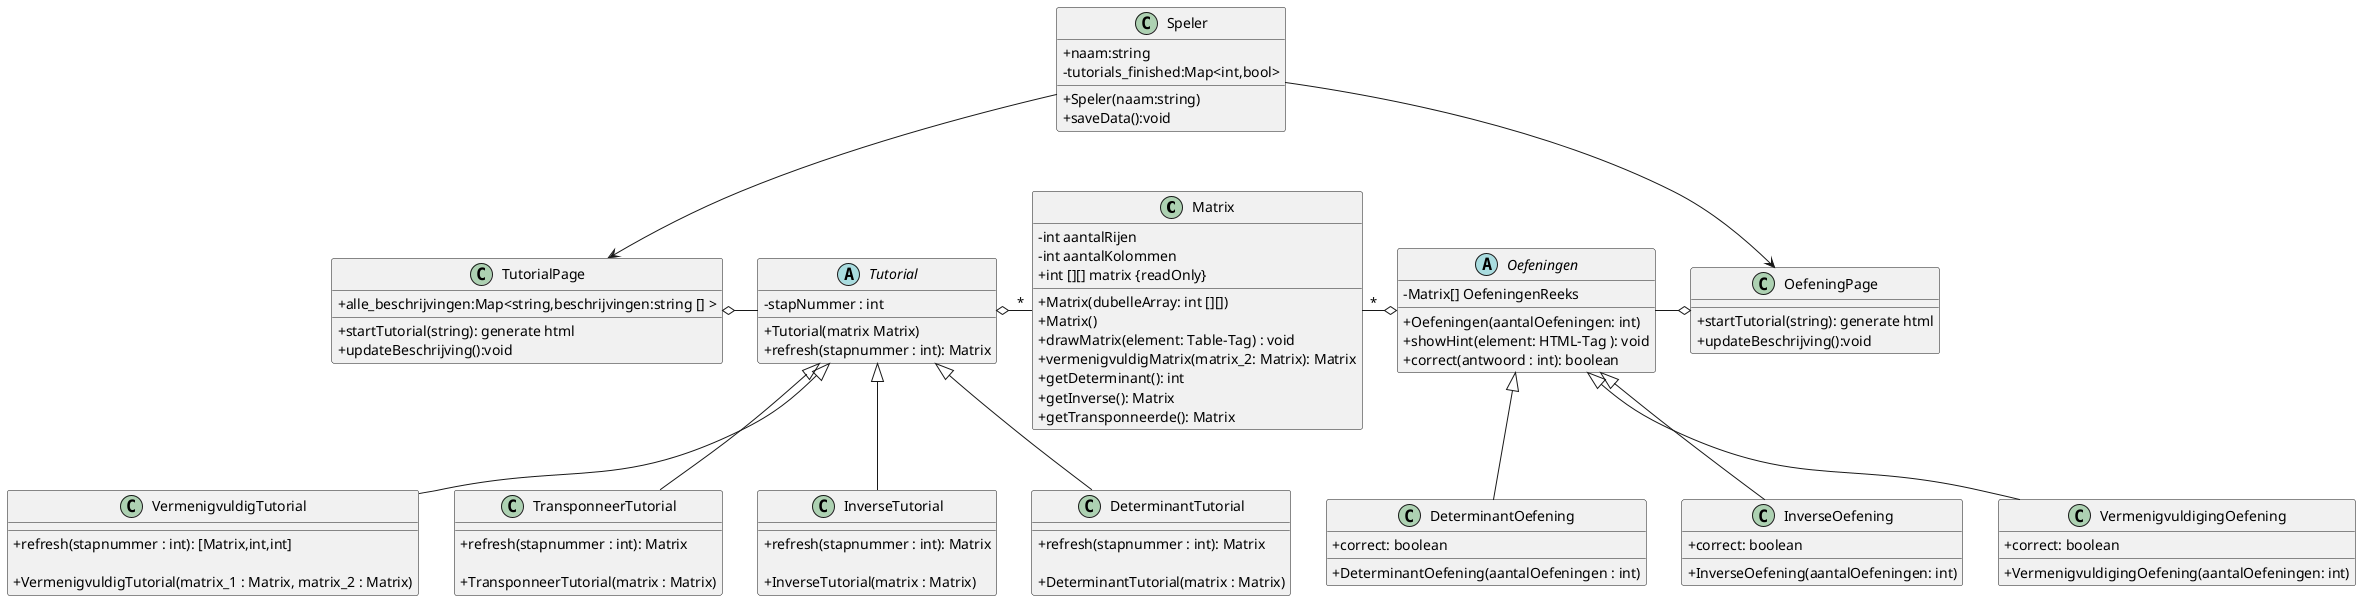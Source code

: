 


@startuml Matrix_Project
skinparam ClassAttributeIconSize 0 


Class Matrix{
- int aantalRijen
- int aantalKolommen 
+ int [][] matrix {readOnly}


+ Matrix(dubelleArray: int [][])
+ Matrix()
+ drawMatrix(element: Table-Tag) : void
+ vermenigvuldigMatrix(matrix_2: Matrix): Matrix
+ getDeterminant(): int
+ getInverse(): Matrix
+ getTransponneerde(): Matrix

}
class TutorialPage{
    + alle_beschrijvingen:Map<string,beschrijvingen:string [] >
    + startTutorial(string): generate html
    + updateBeschrijving():void

}
class OefeningPage{
    + startTutorial(string): generate html
    + updateBeschrijving():void
}

abstract Class Tutorial{
- stapNummer : int
+ Tutorial(matrix Matrix)
+ refresh(stapnummer : int): Matrix

} 


Class VermenigvuldigTutorial{
+ refresh(stapnummer : int): [Matrix,int,int]

+ VermenigvuldigTutorial(matrix_1 : Matrix, matrix_2 : Matrix)

}

Class TransponneerTutorial{
+ refresh(stapnummer : int): Matrix

+ TransponneerTutorial(matrix : Matrix)
}

Class InverseTutorial{
    + refresh(stapnummer : int): Matrix

+ InverseTutorial(matrix : Matrix)
}

Class DeterminantTutorial{
    + refresh(stapnummer : int): Matrix

+ DeterminantTutorial(matrix : Matrix)
}


abstract Class Oefeningen{
    - Matrix[] OefeningenReeks


    + Oefeningen(aantalOefeningen: int)    
    + showHint(element: HTML-Tag ): void
    + correct(antwoord : int): boolean
    
}

Class VermenigvuldigingOefening{
    +VermenigvuldigingOefening(aantalOefeningen: int)
    +correct: boolean
}

Class DeterminantOefening{
    +DeterminantOefening(aantalOefeningen : int)
    +correct: boolean 
}
Class InverseOefening{
    +InverseOefening(aantalOefeningen: int)
    +correct: boolean
}
class Speler{
    +naam:string
    +Speler(naam:string)
    -tutorials_finished:Map<int,bool>
    +saveData():void
}



Oefeningen <|-- VermenigvuldigingOefening
Oefeningen <|-- DeterminantOefening
Oefeningen <|-- InverseOefening

Matrix "*" -o Oefeningen  
Tutorial o- "*" Matrix

TutorialPage  o- Tutorial
Oefeningen -o OefeningPage

Tutorial <|-- VermenigvuldigTutorial
Tutorial <|-- DeterminantTutorial
Tutorial <|-- InverseTutorial
Tutorial <|-- TransponneerTutorial

Speler --> TutorialPage
Speler --> OefeningPage



@enduml